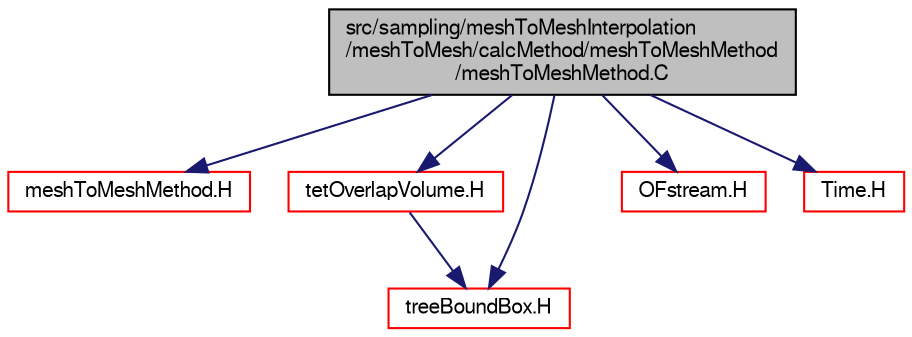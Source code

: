 digraph "src/sampling/meshToMeshInterpolation/meshToMesh/calcMethod/meshToMeshMethod/meshToMeshMethod.C"
{
  bgcolor="transparent";
  edge [fontname="FreeSans",fontsize="10",labelfontname="FreeSans",labelfontsize="10"];
  node [fontname="FreeSans",fontsize="10",shape=record];
  Node0 [label="src/sampling/meshToMeshInterpolation\l/meshToMesh/calcMethod/meshToMeshMethod\l/meshToMeshMethod.C",height=0.2,width=0.4,color="black", fillcolor="grey75", style="filled", fontcolor="black"];
  Node0 -> Node1 [color="midnightblue",fontsize="10",style="solid",fontname="FreeSans"];
  Node1 [label="meshToMeshMethod.H",height=0.2,width=0.4,color="red",URL="$a14543.html"];
  Node0 -> Node222 [color="midnightblue",fontsize="10",style="solid",fontname="FreeSans"];
  Node222 [label="tetOverlapVolume.H",height=0.2,width=0.4,color="red",URL="$a08171.html"];
  Node222 -> Node223 [color="midnightblue",fontsize="10",style="solid",fontname="FreeSans"];
  Node223 [label="treeBoundBox.H",height=0.2,width=0.4,color="red",URL="$a12128.html"];
  Node0 -> Node226 [color="midnightblue",fontsize="10",style="solid",fontname="FreeSans"];
  Node226 [label="OFstream.H",height=0.2,width=0.4,color="red",URL="$a09065.html"];
  Node0 -> Node228 [color="midnightblue",fontsize="10",style="solid",fontname="FreeSans"];
  Node228 [label="Time.H",height=0.2,width=0.4,color="red",URL="$a09311.html"];
  Node0 -> Node223 [color="midnightblue",fontsize="10",style="solid",fontname="FreeSans"];
}
